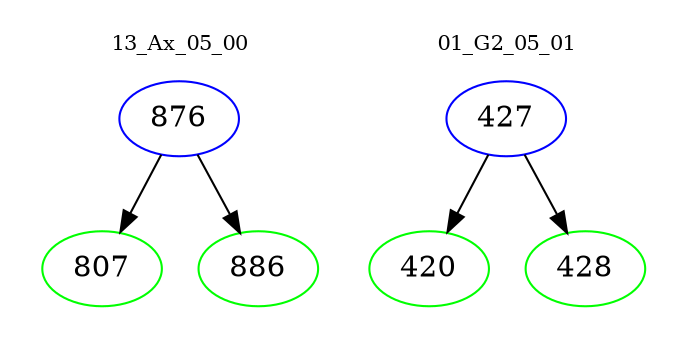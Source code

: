 digraph{
subgraph cluster_0 {
color = white
label = "13_Ax_05_00";
fontsize=10;
T0_876 [label="876", color="blue"]
T0_876 -> T0_807 [color="black"]
T0_807 [label="807", color="green"]
T0_876 -> T0_886 [color="black"]
T0_886 [label="886", color="green"]
}
subgraph cluster_1 {
color = white
label = "01_G2_05_01";
fontsize=10;
T1_427 [label="427", color="blue"]
T1_427 -> T1_420 [color="black"]
T1_420 [label="420", color="green"]
T1_427 -> T1_428 [color="black"]
T1_428 [label="428", color="green"]
}
}
